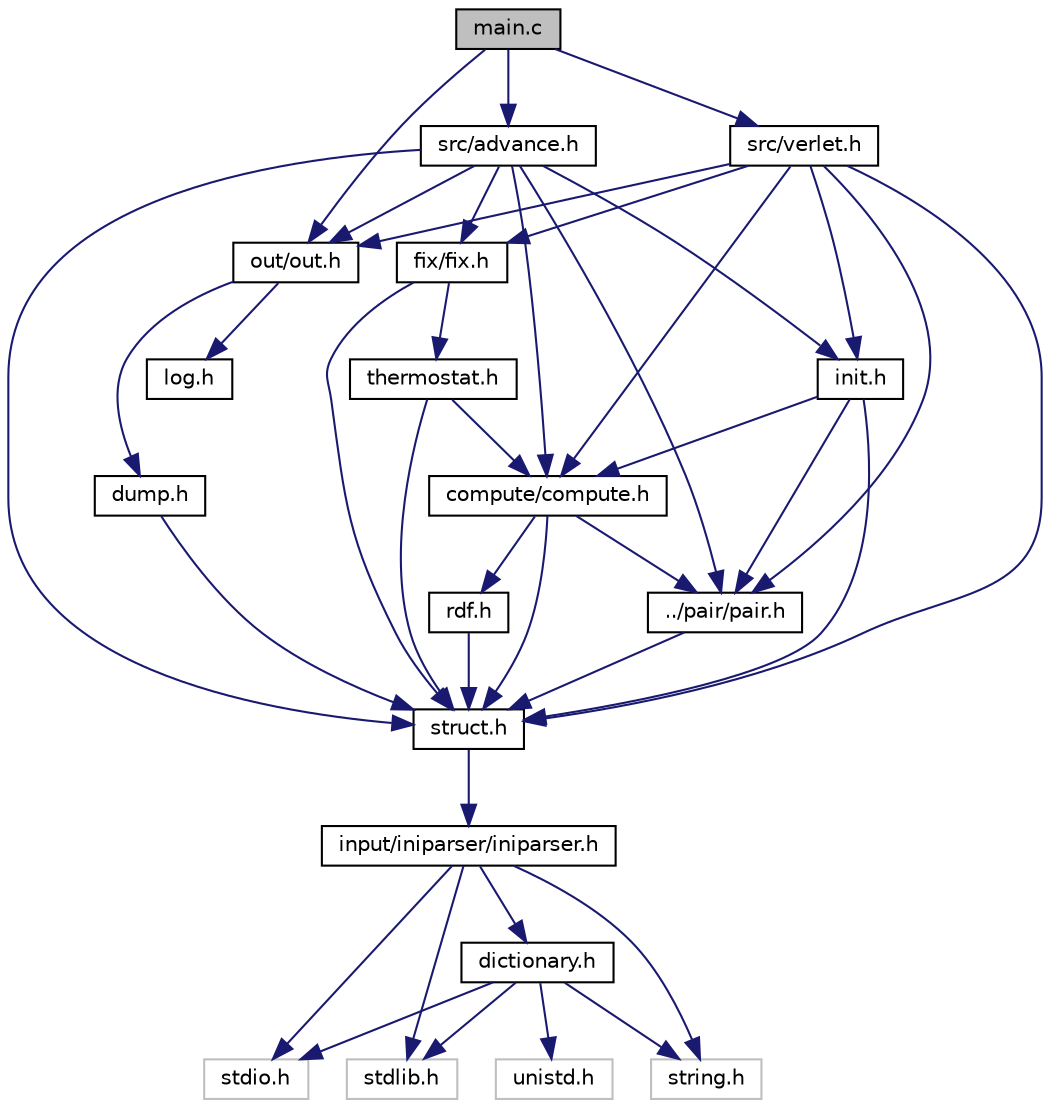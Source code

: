 digraph "main.c"
{
  edge [fontname="Helvetica",fontsize="10",labelfontname="Helvetica",labelfontsize="10"];
  node [fontname="Helvetica",fontsize="10",shape=record];
  Node1 [label="main.c",height=0.2,width=0.4,color="black", fillcolor="grey75", style="filled", fontcolor="black"];
  Node1 -> Node2 [color="midnightblue",fontsize="10",style="solid"];
  Node2 [label="src/advance.h",height=0.2,width=0.4,color="black", fillcolor="white", style="filled",URL="$advance_8h.html",tooltip="Advance module header: run advance style modeling. "];
  Node2 -> Node3 [color="midnightblue",fontsize="10",style="solid"];
  Node3 [label="struct.h",height=0.2,width=0.4,color="black", fillcolor="white", style="filled",URL="$struct_8h.html",tooltip="Implements a system, options and key structures. "];
  Node3 -> Node4 [color="midnightblue",fontsize="10",style="solid"];
  Node4 [label="input/iniparser/iniparser.h",height=0.2,width=0.4,color="black", fillcolor="white", style="filled",URL="$iniparser_8h.html",tooltip="Parser for ini files. "];
  Node4 -> Node5 [color="midnightblue",fontsize="10",style="solid"];
  Node5 [label="stdio.h",height=0.2,width=0.4,color="grey75", fillcolor="white", style="filled"];
  Node4 -> Node6 [color="midnightblue",fontsize="10",style="solid"];
  Node6 [label="stdlib.h",height=0.2,width=0.4,color="grey75", fillcolor="white", style="filled"];
  Node4 -> Node7 [color="midnightblue",fontsize="10",style="solid"];
  Node7 [label="string.h",height=0.2,width=0.4,color="grey75", fillcolor="white", style="filled"];
  Node4 -> Node8 [color="midnightblue",fontsize="10",style="solid"];
  Node8 [label="dictionary.h",height=0.2,width=0.4,color="black", fillcolor="white", style="filled",URL="$dictionary_8h.html",tooltip="Implements a dictionary for string variables. "];
  Node8 -> Node5 [color="midnightblue",fontsize="10",style="solid"];
  Node8 -> Node6 [color="midnightblue",fontsize="10",style="solid"];
  Node8 -> Node7 [color="midnightblue",fontsize="10",style="solid"];
  Node8 -> Node9 [color="midnightblue",fontsize="10",style="solid"];
  Node9 [label="unistd.h",height=0.2,width=0.4,color="grey75", fillcolor="white", style="filled"];
  Node2 -> Node10 [color="midnightblue",fontsize="10",style="solid"];
  Node10 [label="compute/compute.h",height=0.2,width=0.4,color="black", fillcolor="white", style="filled",URL="$compute_8h.html",tooltip="Compute module. "];
  Node10 -> Node3 [color="midnightblue",fontsize="10",style="solid"];
  Node10 -> Node11 [color="midnightblue",fontsize="10",style="solid"];
  Node11 [label="../pair/pair.h",height=0.2,width=0.4,color="black", fillcolor="white", style="filled",URL="$pair_8h.html",tooltip="Pair module header. "];
  Node11 -> Node3 [color="midnightblue",fontsize="10",style="solid"];
  Node10 -> Node12 [color="midnightblue",fontsize="10",style="solid"];
  Node12 [label="rdf.h",height=0.2,width=0.4,color="black", fillcolor="white", style="filled",URL="$rdf_8h.html",tooltip="Compute radial distribution function module header. "];
  Node12 -> Node3 [color="midnightblue",fontsize="10",style="solid"];
  Node2 -> Node13 [color="midnightblue",fontsize="10",style="solid"];
  Node13 [label="out/out.h",height=0.2,width=0.4,color="black", fillcolor="white", style="filled",URL="$out_8h.html",tooltip="Output module header: output data with program. "];
  Node13 -> Node14 [color="midnightblue",fontsize="10",style="solid"];
  Node14 [label="log.h",height=0.2,width=0.4,color="black", fillcolor="white", style="filled",URL="$log_8h.html",tooltip="Log header file. "];
  Node13 -> Node15 [color="midnightblue",fontsize="10",style="solid"];
  Node15 [label="dump.h",height=0.2,width=0.4,color="black", fillcolor="white", style="filled",URL="$dump_8h.html",tooltip="Dump module header. "];
  Node15 -> Node3 [color="midnightblue",fontsize="10",style="solid"];
  Node2 -> Node16 [color="midnightblue",fontsize="10",style="solid"];
  Node16 [label="fix/fix.h",height=0.2,width=0.4,color="black", fillcolor="white", style="filled",URL="$fix_8h.html",tooltip="Fix module header. "];
  Node16 -> Node3 [color="midnightblue",fontsize="10",style="solid"];
  Node16 -> Node17 [color="midnightblue",fontsize="10",style="solid"];
  Node17 [label="thermostat.h",height=0.2,width=0.4,color="black", fillcolor="white", style="filled",URL="$thermostat_8h.html",tooltip="Thermostat module header. "];
  Node17 -> Node3 [color="midnightblue",fontsize="10",style="solid"];
  Node17 -> Node10 [color="midnightblue",fontsize="10",style="solid"];
  Node2 -> Node11 [color="midnightblue",fontsize="10",style="solid"];
  Node2 -> Node18 [color="midnightblue",fontsize="10",style="solid"];
  Node18 [label="init.h",height=0.2,width=0.4,color="black", fillcolor="white", style="filled",URL="$init_8h_source.html"];
  Node18 -> Node3 [color="midnightblue",fontsize="10",style="solid"];
  Node18 -> Node10 [color="midnightblue",fontsize="10",style="solid"];
  Node18 -> Node11 [color="midnightblue",fontsize="10",style="solid"];
  Node1 -> Node19 [color="midnightblue",fontsize="10",style="solid"];
  Node19 [label="src/verlet.h",height=0.2,width=0.4,color="black", fillcolor="white", style="filled",URL="$verlet_8h.html",tooltip="Verlet module header: run verlet style modeling. "];
  Node19 -> Node3 [color="midnightblue",fontsize="10",style="solid"];
  Node19 -> Node10 [color="midnightblue",fontsize="10",style="solid"];
  Node19 -> Node13 [color="midnightblue",fontsize="10",style="solid"];
  Node19 -> Node16 [color="midnightblue",fontsize="10",style="solid"];
  Node19 -> Node11 [color="midnightblue",fontsize="10",style="solid"];
  Node19 -> Node18 [color="midnightblue",fontsize="10",style="solid"];
  Node1 -> Node13 [color="midnightblue",fontsize="10",style="solid"];
}
